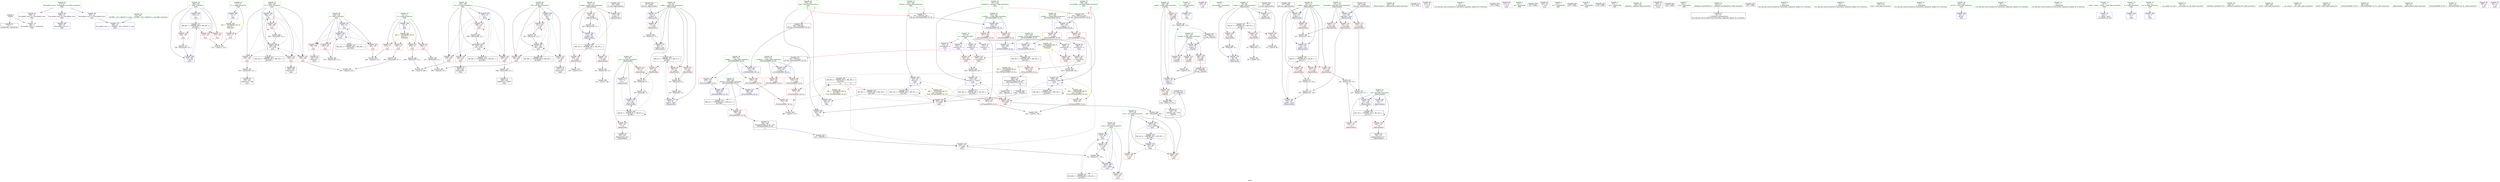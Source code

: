 digraph "SVFG" {
	label="SVFG";

	Node0x55b29bfc8890 [shape=record,color=grey,label="{NodeID: 0\nNullPtr}"];
	Node0x55b29bfc8890 -> Node0x55b29bfefaa0[style=solid];
	Node0x55b29bfc8890 -> Node0x55b29bff6660[style=solid];
	Node0x55b29c018b50 [shape=record,color=yellow,style=double,label="{NodeID: 360\n22V_1 = ENCHI(MR_22V_0)\npts\{18 \}\nFun[main]}"];
	Node0x55b29c018b50 -> Node0x55b29bff1730[style=dashed];
	Node0x55b29bff2b50 [shape=record,color=grey,label="{NodeID: 277\n330 = Binary(329, 211, )\n}"];
	Node0x55b29bff2b50 -> Node0x55b29bff2500[style=solid];
	Node0x55b29bff19a0 [shape=record,color=blue,label="{NodeID: 194\n189\<--211\ni7\<--\nmain\n}"];
	Node0x55b29bff19a0 -> Node0x55b29bff43c0[style=dashed];
	Node0x55b29bff19a0 -> Node0x55b29bff4490[style=dashed];
	Node0x55b29bff19a0 -> Node0x55b29bff4560[style=dashed];
	Node0x55b29bff19a0 -> Node0x55b29bff4630[style=dashed];
	Node0x55b29bff19a0 -> Node0x55b29bff1ce0[style=dashed];
	Node0x55b29bff19a0 -> Node0x55b29c00e990[style=dashed];
	Node0x55b29bfeeb30 [shape=record,color=red,label="{NodeID: 111\n148\<--112\n\<--b.addr\n_Z6powmodxxx\n}"];
	Node0x55b29bfeeb30 -> Node0x55b29bffd0c0[style=solid];
	Node0x55b29bfece30 [shape=record,color=green,label="{NodeID: 28\n67\<--68\nres\<--res_field_insensitive\n_Z6powmodxx\n}"];
	Node0x55b29bfece30 -> Node0x55b29bfee4b0[style=solid];
	Node0x55b29bfece30 -> Node0x55b29bfee580[style=solid];
	Node0x55b29bfece30 -> Node0x55b29bff6900[style=solid];
	Node0x55b29bfece30 -> Node0x55b29bff6aa0[style=solid];
	Node0x55b29c001250 [shape=record,color=grey,label="{NodeID: 305\n246 = cmp(243, 245, )\n}"];
	Node0x55b29bff4b10 [shape=record,color=red,label="{NodeID: 139\n325\<--201\n\<--res2\nmain\n}"];
	Node0x55b29bfef660 [shape=record,color=green,label="{NodeID: 56\n347\<--348\n__b.addr\<--__b.addr_field_insensitive\n_ZSt3maxIxERKT_S2_S2_\n}"];
	Node0x55b29bfef660 -> Node0x55b29bff5670[style=solid];
	Node0x55b29bfef660 -> Node0x55b29bff5740[style=solid];
	Node0x55b29bfef660 -> Node0x55b29bff26a0[style=solid];
	Node0x55b29c0309b0 [shape=record,color=black,label="{NodeID: 416\n172 = PHI(156, )\n}"];
	Node0x55b29c0309b0 -> Node0x55b29bca0e20[style=solid];
	Node0x55b29c014390 [shape=record,color=black,label="{NodeID: 333\nMR_10V_3 = PHI(MR_10V_4, MR_10V_2, )\npts\{113 \}\n}"];
	Node0x55b29c014390 -> Node0x55b29bfee990[style=dashed];
	Node0x55b29c014390 -> Node0x55b29bfeea60[style=dashed];
	Node0x55b29c014390 -> Node0x55b29bfeeb30[style=dashed];
	Node0x55b29c014390 -> Node0x55b29bff72c0[style=dashed];
	Node0x55b29bff6260 [shape=record,color=blue,label="{NodeID: 167\n15\<--9\nt\<--\nGlob }"];
	Node0x55b29bff0db0 [shape=record,color=purple,label="{NodeID: 84\n218\<--23\n\<--.str.1\nmain\n}"];
	Node0x55b29bfeb0f0 [shape=record,color=green,label="{NodeID: 1\n7\<--1\n__dso_handle\<--dummyObj\nGlob }"];
	Node0x55b29bff2cd0 [shape=record,color=grey,label="{NodeID: 278\n83 = Binary(82, 72, )\n}"];
	Node0x55b29bff2cd0 -> Node0x55b29c000ad0[style=solid];
	Node0x55b29bff1a70 [shape=record,color=blue,label="{NodeID: 195\n191\<--80\nref.tmp\<--\nmain\n|{|<s4>8}}"];
	Node0x55b29bff1a70 -> Node0x55b29bff4ff0[style=dashed];
	Node0x55b29bff1a70 -> Node0x55b29bff5260[style=dashed];
	Node0x55b29bff1a70 -> Node0x55b29bff1a70[style=dashed];
	Node0x55b29bff1a70 -> Node0x55b29c00ee90[style=dashed];
	Node0x55b29bff1a70:s4 -> Node0x55b29c017d70[style=dashed,color=red];
	Node0x55b29bfeec00 [shape=record,color=red,label="{NodeID: 112\n122\<--114\n\<--mod.addr\n_Z6powmodxxx\n}"];
	Node0x55b29bfeec00 -> Node0x55b29bfffed0[style=solid];
	Node0x55b29bfecf00 [shape=record,color=green,label="{NodeID: 29\n104\<--105\n_Z6powmodxxx\<--_Z6powmodxxx_field_insensitive\n}"];
	Node0x55b29c0013d0 [shape=record,color=grey,label="{NodeID: 306\n308 = cmp(305, 307, )\n}"];
	Node0x55b29bff4be0 [shape=record,color=red,label="{NodeID: 140\n305\<--203\n\<--i39\nmain\n}"];
	Node0x55b29bff4be0 -> Node0x55b29c0013d0[style=solid];
	Node0x55b29bfef730 [shape=record,color=green,label="{NodeID: 57\n368\<--369\nretval\<--retval_field_insensitive\n_ZSt3minIxERKT_S2_S2_\n}"];
	Node0x55b29bfef730 -> Node0x55b29bff59b0[style=solid];
	Node0x55b29bfef730 -> Node0x55b29bff9a60[style=solid];
	Node0x55b29bfef730 -> Node0x55b29bff9b30[style=solid];
	Node0x55b29c030a80 [shape=record,color=black,label="{NodeID: 417\n43 = PHI()\n}"];
	Node0x55b29c014890 [shape=record,color=black,label="{NodeID: 334\nMR_14V_3 = PHI(MR_14V_5, MR_14V_2, )\npts\{117 \}\n}"];
	Node0x55b29c014890 -> Node0x55b29bfeee70[style=dashed];
	Node0x55b29c014890 -> Node0x55b29bff3860[style=dashed];
	Node0x55b29c014890 -> Node0x55b29bff7120[style=dashed];
	Node0x55b29c014890 -> Node0x55b29c014890[style=dashed];
	Node0x55b29bff6360 [shape=record,color=blue,label="{NodeID: 168\n17\<--9\nC\<--\nGlob }"];
	Node0x55b29bff6360 -> Node0x55b29c018b50[style=dashed];
	Node0x55b29bff0e80 [shape=record,color=purple,label="{NodeID: 85\n233\<--25\n\<--.str.2\nmain\n}"];
	Node0x55b29bfeb180 [shape=record,color=green,label="{NodeID: 2\n9\<--1\n\<--dummyObj\nCan only get source location for instruction, argument, global var or function.}"];
	Node0x55b29bff2e50 [shape=record,color=grey,label="{NodeID: 279\n138 = Binary(136, 137, )\n}"];
	Node0x55b29bff2e50 -> Node0x55b29bff7120[style=solid];
	Node0x55b29bff1b40 [shape=record,color=blue,label="{NodeID: 196\n193\<--258\nref.tmp11\<--sub16\nmain\n|{|<s4>8}}"];
	Node0x55b29bff1b40 -> Node0x55b29bff4ff0[style=dashed];
	Node0x55b29bff1b40 -> Node0x55b29bff5260[style=dashed];
	Node0x55b29bff1b40 -> Node0x55b29bff1b40[style=dashed];
	Node0x55b29bff1b40 -> Node0x55b29c00f390[style=dashed];
	Node0x55b29bff1b40:s4 -> Node0x55b29c017e50[style=dashed,color=red];
	Node0x55b29bfeecd0 [shape=record,color=red,label="{NodeID: 113\n137\<--114\n\<--mod.addr\n_Z6powmodxxx\n}"];
	Node0x55b29bfeecd0 -> Node0x55b29bff2e50[style=solid];
	Node0x55b29bfed000 [shape=record,color=green,label="{NodeID: 30\n110\<--111\na.addr\<--a.addr_field_insensitive\n_Z6powmodxxx\n}"];
	Node0x55b29bfed000 -> Node0x55b29bfee650[style=solid];
	Node0x55b29bfed000 -> Node0x55b29bfee720[style=solid];
	Node0x55b29bfed000 -> Node0x55b29bfee7f0[style=solid];
	Node0x55b29bfed000 -> Node0x55b29bfee8c0[style=solid];
	Node0x55b29bfed000 -> Node0x55b29bff6d10[style=solid];
	Node0x55b29bfed000 -> Node0x55b29bff7050[style=solid];
	Node0x55b29bfed000 -> Node0x55b29bff71f0[style=solid];
	Node0x55b29c001550 [shape=record,color=grey,label="{NodeID: 307\n281 = cmp(278, 280, )\n}"];
	Node0x55b29bff4cb0 [shape=record,color=red,label="{NodeID: 141\n310\<--203\n\<--i39\nmain\n}"];
	Node0x55b29bff4cb0 -> Node0x55b29bff03f0[style=solid];
	Node0x55b29bfef800 [shape=record,color=green,label="{NodeID: 58\n370\<--371\n__a.addr\<--__a.addr_field_insensitive\n_ZSt3minIxERKT_S2_S2_\n}"];
	Node0x55b29bfef800 -> Node0x55b29bff5a80[style=solid];
	Node0x55b29bfef800 -> Node0x55b29bff5b50[style=solid];
	Node0x55b29bfef800 -> Node0x55b29bff98c0[style=solid];
	Node0x55b29c030b50 [shape=record,color=black,label="{NodeID: 418\n274 = PHI()\n}"];
	Node0x55b29c014d90 [shape=record,color=black,label="{NodeID: 335\nMR_8V_4 = PHI(MR_8V_5, MR_8V_3, )\npts\{111 \}\n}"];
	Node0x55b29c014d90 -> Node0x55b29bfee720[style=dashed];
	Node0x55b29c014d90 -> Node0x55b29bfee7f0[style=dashed];
	Node0x55b29c014d90 -> Node0x55b29bfee8c0[style=dashed];
	Node0x55b29c014d90 -> Node0x55b29bff71f0[style=dashed];
	Node0x55b29bff6460 [shape=record,color=blue,label="{NodeID: 169\n394\<--32\nllvm.global_ctors_0\<--\nGlob }"];
	Node0x55b29bff0f50 [shape=record,color=purple,label="{NodeID: 86\n273\<--27\n\<--.str.3\nmain\n}"];
	Node0x55b29bfeb210 [shape=record,color=green,label="{NodeID: 3\n21\<--1\n.str\<--dummyObj\nGlob }"];
	Node0x55b29bff2fd0 [shape=record,color=grey,label="{NodeID: 280\n74 = Binary(73, 75, )\n}"];
	Node0x55b29bff2fd0 -> Node0x55b29bff69d0[style=solid];
	Node0x55b29bff1c10 [shape=record,color=blue,label="{NodeID: 197\n187\<--265\nres1\<--add18\nmain\n}"];
	Node0x55b29bff1c10 -> Node0x55b29bff4220[style=dashed];
	Node0x55b29bff1c10 -> Node0x55b29bff42f0[style=dashed];
	Node0x55b29bff1c10 -> Node0x55b29bff1c10[style=dashed];
	Node0x55b29bff1c10 -> Node0x55b29c00e8a0[style=dashed];
	Node0x55b29bfeeda0 [shape=record,color=red,label="{NodeID: 114\n144\<--114\n\<--mod.addr\n_Z6powmodxxx\n}"];
	Node0x55b29bfeeda0 -> Node0x55b29bffcdc0[style=solid];
	Node0x55b29bfed0d0 [shape=record,color=green,label="{NodeID: 31\n112\<--113\nb.addr\<--b.addr_field_insensitive\n_Z6powmodxxx\n}"];
	Node0x55b29bfed0d0 -> Node0x55b29bfee990[style=solid];
	Node0x55b29bfed0d0 -> Node0x55b29bfeea60[style=solid];
	Node0x55b29bfed0d0 -> Node0x55b29bfeeb30[style=solid];
	Node0x55b29bfed0d0 -> Node0x55b29bff6de0[style=solid];
	Node0x55b29bfed0d0 -> Node0x55b29bff72c0[style=solid];
	Node0x55b29c0016d0 [shape=record,color=grey,label="{NodeID: 308\n380 = cmp(377, 379, )\n}"];
	Node0x55b29bff4d80 [shape=record,color=red,label="{NodeID: 142\n321\<--203\n\<--i39\nmain\n}"];
	Node0x55b29bff4d80 -> Node0x55b29bfffd50[style=solid];
	Node0x55b29bfef8d0 [shape=record,color=green,label="{NodeID: 59\n372\<--373\n__b.addr\<--__b.addr_field_insensitive\n_ZSt3minIxERKT_S2_S2_\n}"];
	Node0x55b29bfef8d0 -> Node0x55b29bff5c20[style=solid];
	Node0x55b29bfef8d0 -> Node0x55b29bff5cf0[style=solid];
	Node0x55b29bfef8d0 -> Node0x55b29bff9990[style=solid];
	Node0x55b29c030c20 [shape=record,color=black,label="{NodeID: 419\n327 = PHI()\n}"];
	Node0x55b29c015290 [shape=record,color=black,label="{NodeID: 336\nMR_2V_4 = PHI(MR_2V_5, MR_2V_3, )\npts\{64 \}\n}"];
	Node0x55b29c015290 -> Node0x55b29bfedfd0[style=dashed];
	Node0x55b29c015290 -> Node0x55b29bfee0a0[style=dashed];
	Node0x55b29c015290 -> Node0x55b29bfee170[style=dashed];
	Node0x55b29c015290 -> Node0x55b29bff6b70[style=dashed];
	Node0x55b29bff6560 [shape=record,color=blue,label="{NodeID: 170\n395\<--33\nllvm.global_ctors_1\<--_GLOBAL__sub_I_xllend3_0_1.cpp\nGlob }"];
	Node0x55b29bff1020 [shape=record,color=purple,label="{NodeID: 87\n326\<--29\n\<--.str.4\nmain\n}"];
	Node0x55b29bfeb2a0 [shape=record,color=green,label="{NodeID: 4\n23\<--1\n.str.1\<--dummyObj\nGlob }"];
	Node0x55b29bff3150 [shape=record,color=grey,label="{NodeID: 281\n136 = Binary(134, 135, )\n}"];
	Node0x55b29bff3150 -> Node0x55b29bff2e50[style=solid];
	Node0x55b29bff1ce0 [shape=record,color=blue,label="{NodeID: 198\n189\<--269\ni7\<--inc20\nmain\n}"];
	Node0x55b29bff1ce0 -> Node0x55b29bff43c0[style=dashed];
	Node0x55b29bff1ce0 -> Node0x55b29bff4490[style=dashed];
	Node0x55b29bff1ce0 -> Node0x55b29bff4560[style=dashed];
	Node0x55b29bff1ce0 -> Node0x55b29bff4630[style=dashed];
	Node0x55b29bff1ce0 -> Node0x55b29bff1ce0[style=dashed];
	Node0x55b29bff1ce0 -> Node0x55b29c00e990[style=dashed];
	Node0x55b29bfeee70 [shape=record,color=red,label="{NodeID: 115\n134\<--116\n\<--res\n_Z6powmodxxx\n}"];
	Node0x55b29bfeee70 -> Node0x55b29bff3150[style=solid];
	Node0x55b29bfed1a0 [shape=record,color=green,label="{NodeID: 32\n114\<--115\nmod.addr\<--mod.addr_field_insensitive\n_Z6powmodxxx\n}"];
	Node0x55b29bfed1a0 -> Node0x55b29bfeec00[style=solid];
	Node0x55b29bfed1a0 -> Node0x55b29bfeecd0[style=solid];
	Node0x55b29bfed1a0 -> Node0x55b29bfeeda0[style=solid];
	Node0x55b29bfed1a0 -> Node0x55b29bff6eb0[style=solid];
	Node0x55b29c001850 [shape=record,color=grey,label="{NodeID: 309\n355 = cmp(352, 354, )\n}"];
	Node0x55b29bff4e50 [shape=record,color=red,label="{NodeID: 143\n252\<--251\n\<--arrayidx13\nmain\n}"];
	Node0x55b29bff4e50 -> Node0x55b29c0004d0[style=solid];
	Node0x55b29bfef9a0 [shape=record,color=green,label="{NodeID: 60\n33\<--390\n_GLOBAL__sub_I_xllend3_0_1.cpp\<--_GLOBAL__sub_I_xllend3_0_1.cpp_field_insensitive\n}"];
	Node0x55b29bfef9a0 -> Node0x55b29bff6560[style=solid];
	Node0x55b29c030cf0 [shape=record,color=black,label="{NodeID: 420\n207 = PHI()\n}"];
	Node0x55b29c015790 [shape=record,color=black,label="{NodeID: 337\nMR_4V_3 = PHI(MR_4V_4, MR_4V_2, )\npts\{66 \}\n}"];
	Node0x55b29c015790 -> Node0x55b29bfee240[style=dashed];
	Node0x55b29c015790 -> Node0x55b29bfee310[style=dashed];
	Node0x55b29c015790 -> Node0x55b29bfee3e0[style=dashed];
	Node0x55b29c015790 -> Node0x55b29bff6c40[style=dashed];
	Node0x55b29bff6660 [shape=record,color=blue, style = dotted,label="{NodeID: 171\n396\<--3\nllvm.global_ctors_2\<--dummyVal\nGlob }"];
	Node0x55b29bff10f0 [shape=record,color=purple,label="{NodeID: 88\n394\<--31\nllvm.global_ctors_0\<--llvm.global_ctors\nGlob }"];
	Node0x55b29bff10f0 -> Node0x55b29bff6460[style=solid];
	Node0x55b29bfebae0 [shape=record,color=green,label="{NodeID: 5\n25\<--1\n.str.2\<--dummyObj\nGlob }"];
	Node0x55b29bff32d0 [shape=record,color=grey,label="{NodeID: 282\n269 = Binary(268, 211, )\n}"];
	Node0x55b29bff32d0 -> Node0x55b29bff1ce0[style=solid];
	Node0x55b29bff1db0 [shape=record,color=blue,label="{NodeID: 199\n195\<--80\ntmp\<--\nmain\n}"];
	Node0x55b29bff1db0 -> Node0x55b29c016190[style=dashed];
	Node0x55b29bff3860 [shape=record,color=red,label="{NodeID: 116\n152\<--116\n\<--res\n_Z6powmodxxx\n}"];
	Node0x55b29bff3860 -> Node0x55b29bfefe40[style=solid];
	Node0x55b29bfed270 [shape=record,color=green,label="{NodeID: 33\n116\<--117\nres\<--res_field_insensitive\n_Z6powmodxxx\n}"];
	Node0x55b29bfed270 -> Node0x55b29bfeee70[style=solid];
	Node0x55b29bfed270 -> Node0x55b29bff3860[style=solid];
	Node0x55b29bfed270 -> Node0x55b29bff6f80[style=solid];
	Node0x55b29bfed270 -> Node0x55b29bff7120[style=solid];
	Node0x55b29c0019d0 [shape=record,color=grey,label="{NodeID: 310\n128 = cmp(127, 80, )\n}"];
	Node0x55b29bff4f20 [shape=record,color=red,label="{NodeID: 144\n257\<--256\n\<--arrayidx15\nmain\n}"];
	Node0x55b29bff4f20 -> Node0x55b29c0004d0[style=solid];
	Node0x55b29bfefaa0 [shape=record,color=black,label="{NodeID: 61\n2\<--3\ndummyVal\<--dummyVal\n}"];
	Node0x55b29c030dc0 [shape=record,color=black,label="{NodeID: 421\n219 = PHI()\n}"];
	Node0x55b29c015c90 [shape=record,color=black,label="{NodeID: 338\nMR_6V_3 = PHI(MR_6V_5, MR_6V_2, )\npts\{68 \}\n}"];
	Node0x55b29c015c90 -> Node0x55b29bfee4b0[style=dashed];
	Node0x55b29c015c90 -> Node0x55b29bfee580[style=dashed];
	Node0x55b29c015c90 -> Node0x55b29bff6aa0[style=dashed];
	Node0x55b29c015c90 -> Node0x55b29c015c90[style=dashed];
	Node0x55b29bff6760 [shape=record,color=blue,label="{NodeID: 172\n63\<--61\na.addr\<--a\n_Z6powmodxx\n}"];
	Node0x55b29bff6760 -> Node0x55b29bfedf00[style=dashed];
	Node0x55b29bff6760 -> Node0x55b29bff69d0[style=dashed];
	Node0x55b29bff11f0 [shape=record,color=purple,label="{NodeID: 89\n395\<--31\nllvm.global_ctors_1\<--llvm.global_ctors\nGlob }"];
	Node0x55b29bff11f0 -> Node0x55b29bff6560[style=solid];
	Node0x55b29bfebb70 [shape=record,color=green,label="{NodeID: 6\n27\<--1\n.str.3\<--dummyObj\nGlob }"];
	Node0x55b29bff3450 [shape=record,color=grey,label="{NodeID: 283\n99 = Binary(98, 72, )\n}"];
	Node0x55b29bff3450 -> Node0x55b29bff6c40[style=solid];
	Node0x55b29bff1e80 [shape=record,color=blue,label="{NodeID: 200\n197\<--211\ni23\<--\nmain\n}"];
	Node0x55b29bff1e80 -> Node0x55b29bff4700[style=dashed];
	Node0x55b29bff1e80 -> Node0x55b29bff47d0[style=dashed];
	Node0x55b29bff1e80 -> Node0x55b29bff48a0[style=dashed];
	Node0x55b29bff1e80 -> Node0x55b29bff4970[style=dashed];
	Node0x55b29bff1e80 -> Node0x55b29bff20f0[style=dashed];
	Node0x55b29bff1e80 -> Node0x55b29c00fd90[style=dashed];
	Node0x55b29bff3930 [shape=record,color=red,label="{NodeID: 117\n169\<--159\n\<--a.addr\n_Z3gcdxx\n}"];
	Node0x55b29bff3930 -> Node0x55b29bfff750[style=solid];
	Node0x55b29bfed340 [shape=record,color=green,label="{NodeID: 34\n154\<--155\n_Z3gcdxx\<--_Z3gcdxx_field_insensitive\n}"];
	Node0x55b29bfd56f0 [shape=record,color=black,label="{NodeID: 311\nMR_61V_3 = PHI(MR_61V_4, MR_61V_2, )\npts\{369 \}\n}"];
	Node0x55b29bfd56f0 -> Node0x55b29bff59b0[style=dashed];
	Node0x55b29bff4ff0 [shape=record,color=red,label="{NodeID: 145\n263\<--260\n\<--call17\nmain\n}"];
	Node0x55b29bff4ff0 -> Node0x55b29bfff8d0[style=solid];
	Node0x55b29bfefba0 [shape=record,color=black,label="{NodeID: 62\n180\<--9\nmain_ret\<--\nmain\n}"];
	Node0x55b29c030e90 [shape=record,color=black,label="{NodeID: 422\n223 = PHI()\n}"];
	Node0x55b29c016190 [shape=record,color=black,label="{NodeID: 339\nMR_38V_4 = PHI(MR_38V_5, MR_38V_3, )\npts\{196 \}\n|{|<s4>10|<s5>11}}"];
	Node0x55b29c016190 -> Node0x55b29bff5260[style=dashed];
	Node0x55b29c016190 -> Node0x55b29bff5330[style=dashed];
	Node0x55b29c016190 -> Node0x55b29bff2020[style=dashed];
	Node0x55b29c016190 -> Node0x55b29c00f890[style=dashed];
	Node0x55b29c016190:s4 -> Node0x55b29c017d70[style=dashed,color=red];
	Node0x55b29c016190:s5 -> Node0x55b29c0182e0[style=dashed,color=red];
	Node0x55b29bff6830 [shape=record,color=blue,label="{NodeID: 173\n65\<--62\nb.addr\<--b\n_Z6powmodxx\n}"];
	Node0x55b29bff6830 -> Node0x55b29c015790[style=dashed];
	Node0x55b29bff12f0 [shape=record,color=purple,label="{NodeID: 90\n396\<--31\nllvm.global_ctors_2\<--llvm.global_ctors\nGlob }"];
	Node0x55b29bff12f0 -> Node0x55b29bff6660[style=solid];
	Node0x55b29bfebc00 [shape=record,color=green,label="{NodeID: 7\n29\<--1\n.str.4\<--dummyObj\nGlob }"];
	Node0x55b29bff35d0 [shape=record,color=grey,label="{NodeID: 284\n245 = Binary(244, 211, )\n}"];
	Node0x55b29bff35d0 -> Node0x55b29c001250[style=solid];
	Node0x55b29bff1f50 [shape=record,color=blue,label="{NodeID: 201\n199\<--292\nref.tmp28\<--sub34\nmain\n|{|<s3>10}}"];
	Node0x55b29bff1f50 -> Node0x55b29bff5260[style=dashed];
	Node0x55b29bff1f50 -> Node0x55b29bff1f50[style=dashed];
	Node0x55b29bff1f50 -> Node0x55b29c010290[style=dashed];
	Node0x55b29bff1f50:s3 -> Node0x55b29c017e50[style=dashed,color=red];
	Node0x55b29bff3a00 [shape=record,color=red,label="{NodeID: 118\n174\<--159\n\<--a.addr\n_Z3gcdxx\n}"];
	Node0x55b29bff3a00 -> Node0x55b29bca0e20[style=solid];
	Node0x55b29bfed440 [shape=record,color=green,label="{NodeID: 35\n159\<--160\na.addr\<--a.addr_field_insensitive\n_Z3gcdxx\n}"];
	Node0x55b29bfed440 -> Node0x55b29bff3930[style=solid];
	Node0x55b29bfed440 -> Node0x55b29bff3a00[style=solid];
	Node0x55b29bfed440 -> Node0x55b29bff7390[style=solid];
	Node0x55b29bfd5bf0 [shape=record,color=black,label="{NodeID: 312\nMR_26V_3 = PHI(MR_26V_4, MR_26V_2, )\npts\{184 \}\n}"];
	Node0x55b29bfd5bf0 -> Node0x55b29bff3d40[style=dashed];
	Node0x55b29bfd5bf0 -> Node0x55b29bff3e10[style=dashed];
	Node0x55b29bfd5bf0 -> Node0x55b29bff3ee0[style=dashed];
	Node0x55b29bfd5bf0 -> Node0x55b29bff2500[style=dashed];
	Node0x55b29bff50c0 [shape=record,color=red,label="{NodeID: 146\n286\<--285\n\<--arrayidx30\nmain\n}"];
	Node0x55b29bff50c0 -> Node0x55b29bffd3c0[style=solid];
	Node0x55b29bfefc70 [shape=record,color=black,label="{NodeID: 63\n44\<--45\n\<--_ZNSt8ios_base4InitD1Ev\nCan only get source location for instruction, argument, global var or function.}"];
	Node0x55b29c030f60 [shape=record,color=black,label="{NodeID: 423\n234 = PHI()\n}"];
	Node0x55b29bff6900 [shape=record,color=blue,label="{NodeID: 174\n67\<--72\nres\<--\n_Z6powmodxx\n}"];
	Node0x55b29bff6900 -> Node0x55b29c015c90[style=dashed];
	Node0x55b29bff13f0 [shape=record,color=red,label="{NodeID: 91\n227\<--13\n\<--n\nmain\n}"];
	Node0x55b29bff13f0 -> Node0x55b29c000dd0[style=solid];
	Node0x55b29bfebc90 [shape=record,color=green,label="{NodeID: 8\n32\<--1\n\<--dummyObj\nCan only get source location for instruction, argument, global var or function.}"];
	Node0x55b29bff3750 [shape=record,color=grey,label="{NodeID: 285\n307 = Binary(306, 211, )\n}"];
	Node0x55b29bff3750 -> Node0x55b29c0013d0[style=solid];
	Node0x55b29bff2020 [shape=record,color=blue,label="{NodeID: 202\n195\<--295\ntmp\<--\nmain\n}"];
	Node0x55b29bff2020 -> Node0x55b29c016190[style=dashed];
	Node0x55b29bff3ad0 [shape=record,color=red,label="{NodeID: 119\n165\<--161\n\<--b.addr\n_Z3gcdxx\n}"];
	Node0x55b29bff3ad0 -> Node0x55b29c000f50[style=solid];
	Node0x55b29bfed510 [shape=record,color=green,label="{NodeID: 36\n161\<--162\nb.addr\<--b.addr_field_insensitive\n_Z3gcdxx\n}"];
	Node0x55b29bfed510 -> Node0x55b29bff3ad0[style=solid];
	Node0x55b29bfed510 -> Node0x55b29bff3ba0[style=solid];
	Node0x55b29bfed510 -> Node0x55b29bff3c70[style=solid];
	Node0x55b29bfed510 -> Node0x55b29bff7460[style=solid];
	Node0x55b29c00db90 [shape=record,color=black,label="{NodeID: 313\nMR_28V_2 = PHI(MR_28V_4, MR_28V_1, )\npts\{186 \}\n}"];
	Node0x55b29c00db90 -> Node0x55b29bff76d0[style=dashed];
	Node0x55b29bff5190 [shape=record,color=red,label="{NodeID: 147\n291\<--290\n\<--arrayidx33\nmain\n}"];
	Node0x55b29bff5190 -> Node0x55b29bffd3c0[style=solid];
	Node0x55b29bfefd70 [shape=record,color=black,label="{NodeID: 64\n60\<--102\n_Z6powmodxx_ret\<--\n_Z6powmodxx\n}"];
	Node0x55b29c031030 [shape=record,color=black,label="{NodeID: 424\n260 = PHI(340, )\n}"];
	Node0x55b29c031030 -> Node0x55b29bff4ff0[style=solid];
	Node0x55b29bff69d0 [shape=record,color=blue,label="{NodeID: 175\n63\<--74\na.addr\<--rem\n_Z6powmodxx\n}"];
	Node0x55b29bff69d0 -> Node0x55b29c015290[style=dashed];
	Node0x55b29bff14c0 [shape=record,color=red,label="{NodeID: 92\n244\<--13\n\<--n\nmain\n}"];
	Node0x55b29bff14c0 -> Node0x55b29bff35d0[style=solid];
	Node0x55b29bfebd20 [shape=record,color=green,label="{NodeID: 9\n72\<--1\n\<--dummyObj\nCan only get source location for instruction, argument, global var or function.}"];
	Node0x55b29bfff5d0 [shape=record,color=grey,label="{NodeID: 286\n280 = Binary(279, 211, )\n}"];
	Node0x55b29bfff5d0 -> Node0x55b29c001550[style=solid];
	Node0x55b29bff20f0 [shape=record,color=blue,label="{NodeID: 203\n197\<--299\ni23\<--inc37\nmain\n}"];
	Node0x55b29bff20f0 -> Node0x55b29bff4700[style=dashed];
	Node0x55b29bff20f0 -> Node0x55b29bff47d0[style=dashed];
	Node0x55b29bff20f0 -> Node0x55b29bff48a0[style=dashed];
	Node0x55b29bff20f0 -> Node0x55b29bff4970[style=dashed];
	Node0x55b29bff20f0 -> Node0x55b29bff20f0[style=dashed];
	Node0x55b29bff20f0 -> Node0x55b29c00fd90[style=dashed];
	Node0x55b29bff3ba0 [shape=record,color=red,label="{NodeID: 120\n168\<--161\n\<--b.addr\n_Z3gcdxx\n|{<s0>3}}"];
	Node0x55b29bff3ba0:s0 -> Node0x55b29c031f70[style=solid,color=red];
	Node0x55b29bfed5e0 [shape=record,color=green,label="{NodeID: 37\n178\<--179\nmain\<--main_field_insensitive\n}"];
	Node0x55b29c00e8a0 [shape=record,color=black,label="{NodeID: 314\nMR_30V_2 = PHI(MR_30V_4, MR_30V_1, )\npts\{188 \}\n}"];
	Node0x55b29c00e8a0 -> Node0x55b29bff18d0[style=dashed];
	Node0x55b29bff5260 [shape=record,color=red,label="{NodeID: 148\n295\<--294\n\<--call35\nmain\n}"];
	Node0x55b29bff5260 -> Node0x55b29bff2020[style=solid];
	Node0x55b29bfefe40 [shape=record,color=black,label="{NodeID: 65\n106\<--152\n_Z6powmodxxx_ret\<--\n_Z6powmodxxx\n}"];
	Node0x55b29c0311f0 [shape=record,color=black,label="{NodeID: 425\n294 = PHI(340, )\n}"];
	Node0x55b29c0311f0 -> Node0x55b29bff5260[style=solid];
	Node0x55b29bff6aa0 [shape=record,color=blue,label="{NodeID: 176\n67\<--89\nres\<--rem2\n_Z6powmodxx\n}"];
	Node0x55b29bff6aa0 -> Node0x55b29c015c90[style=dashed];
	Node0x55b29bff1590 [shape=record,color=red,label="{NodeID: 93\n279\<--13\n\<--n\nmain\n}"];
	Node0x55b29bff1590 -> Node0x55b29bfff5d0[style=solid];
	Node0x55b29bfebdb0 [shape=record,color=green,label="{NodeID: 10\n75\<--1\n\<--dummyObj\nCan only get source location for instruction, argument, global var or function.}"];
	Node0x55b29bfff750 [shape=record,color=grey,label="{NodeID: 287\n171 = Binary(169, 170, )\n|{<s0>3}}"];
	Node0x55b29bfff750:s0 -> Node0x55b29c032110[style=solid,color=red];
	Node0x55b29bff21c0 [shape=record,color=blue,label="{NodeID: 204\n201\<--80\nres2\<--\nmain\n}"];
	Node0x55b29bff21c0 -> Node0x55b29bff4a40[style=dashed];
	Node0x55b29bff21c0 -> Node0x55b29bff4b10[style=dashed];
	Node0x55b29bff21c0 -> Node0x55b29bff2360[style=dashed];
	Node0x55b29bff21c0 -> Node0x55b29c010790[style=dashed];
	Node0x55b29bff3c70 [shape=record,color=red,label="{NodeID: 121\n170\<--161\n\<--b.addr\n_Z3gcdxx\n}"];
	Node0x55b29bff3c70 -> Node0x55b29bfff750[style=solid];
	Node0x55b29bfed6e0 [shape=record,color=green,label="{NodeID: 38\n181\<--182\nretval\<--retval_field_insensitive\nmain\n}"];
	Node0x55b29bfed6e0 -> Node0x55b29bff7530[style=solid];
	Node0x55b29c00e990 [shape=record,color=black,label="{NodeID: 315\nMR_32V_2 = PHI(MR_32V_4, MR_32V_1, )\npts\{190 \}\n}"];
	Node0x55b29c00e990 -> Node0x55b29bff19a0[style=dashed];
	Node0x55b29bff5330 [shape=record,color=red,label="{NodeID: 149\n316\<--313\n\<--call46\nmain\n}"];
	Node0x55b29bff5330 -> Node0x55b29bfffbd0[style=solid];
	Node0x55b29bfeff10 [shape=record,color=black,label="{NodeID: 66\n156\<--176\n_Z3gcdxx_ret\<--cond\n_Z3gcdxx\n|{<s0>3}}"];
	Node0x55b29bfeff10:s0 -> Node0x55b29c0309b0[style=solid,color=blue];
	Node0x55b29c031330 [shape=record,color=black,label="{NodeID: 426\n313 = PHI(365, )\n}"];
	Node0x55b29c031330 -> Node0x55b29bff5330[style=solid];
	Node0x55b29bff6b70 [shape=record,color=blue,label="{NodeID: 177\n63\<--95\na.addr\<--rem4\n_Z6powmodxx\n}"];
	Node0x55b29bff6b70 -> Node0x55b29c015290[style=dashed];
	Node0x55b29bff1660 [shape=record,color=red,label="{NodeID: 94\n306\<--13\n\<--n\nmain\n}"];
	Node0x55b29bff1660 -> Node0x55b29bff3750[style=solid];
	Node0x55b29bfebe40 [shape=record,color=green,label="{NodeID: 11\n80\<--1\n\<--dummyObj\nCan only get source location for instruction, argument, global var or function.}"];
	Node0x55b29bfff8d0 [shape=record,color=grey,label="{NodeID: 288\n265 = Binary(264, 263, )\n}"];
	Node0x55b29bfff8d0 -> Node0x55b29bff1c10[style=solid];
	Node0x55b29bff2290 [shape=record,color=blue,label="{NodeID: 205\n203\<--211\ni39\<--\nmain\n}"];
	Node0x55b29bff2290 -> Node0x55b29bff4be0[style=dashed];
	Node0x55b29bff2290 -> Node0x55b29bff4cb0[style=dashed];
	Node0x55b29bff2290 -> Node0x55b29bff4d80[style=dashed];
	Node0x55b29bff2290 -> Node0x55b29bff2430[style=dashed];
	Node0x55b29bff2290 -> Node0x55b29c010c90[style=dashed];
	Node0x55b29bff3d40 [shape=record,color=red,label="{NodeID: 122\n213\<--183\n\<--_\nmain\n}"];
	Node0x55b29bff3d40 -> Node0x55b29c0010d0[style=solid];
	Node0x55b29bfed7b0 [shape=record,color=green,label="{NodeID: 39\n183\<--184\n_\<--__field_insensitive\nmain\n}"];
	Node0x55b29bfed7b0 -> Node0x55b29bff3d40[style=solid];
	Node0x55b29bfed7b0 -> Node0x55b29bff3e10[style=solid];
	Node0x55b29bfed7b0 -> Node0x55b29bff3ee0[style=solid];
	Node0x55b29bfed7b0 -> Node0x55b29bff7600[style=solid];
	Node0x55b29bfed7b0 -> Node0x55b29bff2500[style=solid];
	Node0x55b29c00ee90 [shape=record,color=black,label="{NodeID: 316\nMR_34V_2 = PHI(MR_34V_3, MR_34V_1, )\npts\{192 \}\n}"];
	Node0x55b29c00ee90 -> Node0x55b29bff5260[style=dashed];
	Node0x55b29c00ee90 -> Node0x55b29bff1a70[style=dashed];
	Node0x55b29c00ee90 -> Node0x55b29c00ee90[style=dashed];
	Node0x55b29bff5400 [shape=record,color=red,label="{NodeID: 150\n363\<--343\n\<--retval\n_ZSt3maxIxERKT_S2_S2_\n}"];
	Node0x55b29bff5400 -> Node0x55b29bff04c0[style=solid];
	Node0x55b29bfeffe0 [shape=record,color=black,label="{NodeID: 67\n231\<--230\nidxprom\<--\nmain\n}"];
	Node0x55b29c031470 [shape=record,color=black,label="{NodeID: 427\n341 = PHI(191, 195, )\n0th arg _ZSt3maxIxERKT_S2_S2_ }"];
	Node0x55b29c031470 -> Node0x55b29bff25d0[style=solid];
	Node0x55b29bff6c40 [shape=record,color=blue,label="{NodeID: 178\n65\<--99\nb.addr\<--shr\n_Z6powmodxx\n}"];
	Node0x55b29bff6c40 -> Node0x55b29c015790[style=dashed];
	Node0x55b29bff1730 [shape=record,color=red,label="{NodeID: 95\n214\<--17\n\<--C\nmain\n}"];
	Node0x55b29bff1730 -> Node0x55b29c0010d0[style=solid];
	Node0x55b29bfebed0 [shape=record,color=green,label="{NodeID: 12\n211\<--1\n\<--dummyObj\nCan only get source location for instruction, argument, global var or function.}"];
	Node0x55b29bfffa50 [shape=record,color=grey,label="{NodeID: 289\n237 = Binary(236, 211, )\n}"];
	Node0x55b29bfffa50 -> Node0x55b29bff1800[style=solid];
	Node0x55b29bff2360 [shape=record,color=blue,label="{NodeID: 206\n201\<--318\nres2\<--add47\nmain\n}"];
	Node0x55b29bff2360 -> Node0x55b29bff4a40[style=dashed];
	Node0x55b29bff2360 -> Node0x55b29bff4b10[style=dashed];
	Node0x55b29bff2360 -> Node0x55b29bff2360[style=dashed];
	Node0x55b29bff2360 -> Node0x55b29c010790[style=dashed];
	Node0x55b29bff3e10 [shape=record,color=red,label="{NodeID: 123\n217\<--183\n\<--_\nmain\n}"];
	Node0x55b29bfed880 [shape=record,color=green,label="{NodeID: 40\n185\<--186\ni\<--i_field_insensitive\nmain\n}"];
	Node0x55b29bfed880 -> Node0x55b29bff3fb0[style=solid];
	Node0x55b29bfed880 -> Node0x55b29bff4080[style=solid];
	Node0x55b29bfed880 -> Node0x55b29bff4150[style=solid];
	Node0x55b29bfed880 -> Node0x55b29bff76d0[style=solid];
	Node0x55b29bfed880 -> Node0x55b29bff1800[style=solid];
	Node0x55b29c00f390 [shape=record,color=black,label="{NodeID: 317\nMR_36V_2 = PHI(MR_36V_3, MR_36V_1, )\npts\{194 \}\n}"];
	Node0x55b29c00f390 -> Node0x55b29bff5260[style=dashed];
	Node0x55b29c00f390 -> Node0x55b29bff1b40[style=dashed];
	Node0x55b29c00f390 -> Node0x55b29c00f390[style=dashed];
	Node0x55b29bff54d0 [shape=record,color=red,label="{NodeID: 151\n351\<--345\n\<--__a.addr\n_ZSt3maxIxERKT_S2_S2_\n}"];
	Node0x55b29bff54d0 -> Node0x55b29bff5810[style=solid];
	Node0x55b29bff00b0 [shape=record,color=black,label="{NodeID: 68\n250\<--249\nidxprom12\<--\nmain\n}"];
	Node0x55b29c031680 [shape=record,color=black,label="{NodeID: 428\n342 = PHI(193, 199, )\n1st arg _ZSt3maxIxERKT_S2_S2_ }"];
	Node0x55b29c031680 -> Node0x55b29bff26a0[style=solid];
	Node0x55b29c017d70 [shape=record,color=yellow,style=double,label="{NodeID: 345\n56V_1 = ENCHI(MR_56V_0)\npts\{192 196 \}\nFun[_ZSt3maxIxERKT_S2_S2_]}"];
	Node0x55b29c017d70 -> Node0x55b29bff5810[style=dashed];
	Node0x55b29bff6d10 [shape=record,color=blue,label="{NodeID: 179\n110\<--107\na.addr\<--a\n_Z6powmodxxx\n}"];
	Node0x55b29bff6d10 -> Node0x55b29bfee650[style=dashed];
	Node0x55b29bff6d10 -> Node0x55b29bff7050[style=dashed];
	Node0x55b29bfedf00 [shape=record,color=red,label="{NodeID: 96\n73\<--63\n\<--a.addr\n_Z6powmodxx\n}"];
	Node0x55b29bfedf00 -> Node0x55b29bff2fd0[style=solid];
	Node0x55b29bfebf90 [shape=record,color=green,label="{NodeID: 13\n4\<--6\n_ZStL8__ioinit\<--_ZStL8__ioinit_field_insensitive\nGlob }"];
	Node0x55b29bfebf90 -> Node0x55b29bff0660[style=solid];
	Node0x55b29c019eb0 [shape=record,color=yellow,style=double,label="{NodeID: 373\n48V_1 = ENCHI(MR_48V_0)\npts\{200000 \}\nFun[main]|{|<s5>11}}"];
	Node0x55b29c019eb0 -> Node0x55b29bff4e50[style=dashed];
	Node0x55b29c019eb0 -> Node0x55b29bff4f20[style=dashed];
	Node0x55b29c019eb0 -> Node0x55b29bff50c0[style=dashed];
	Node0x55b29c019eb0 -> Node0x55b29bff5190[style=dashed];
	Node0x55b29c019eb0 -> Node0x55b29bff5330[style=dashed];
	Node0x55b29c019eb0:s5 -> Node0x55b29c018690[style=dashed,color=red];
	Node0x55b29bfffbd0 [shape=record,color=grey,label="{NodeID: 290\n318 = Binary(317, 316, )\n}"];
	Node0x55b29bfffbd0 -> Node0x55b29bff2360[style=solid];
	Node0x55b29bff2430 [shape=record,color=blue,label="{NodeID: 207\n203\<--322\ni39\<--inc49\nmain\n}"];
	Node0x55b29bff2430 -> Node0x55b29bff4be0[style=dashed];
	Node0x55b29bff2430 -> Node0x55b29bff4cb0[style=dashed];
	Node0x55b29bff2430 -> Node0x55b29bff4d80[style=dashed];
	Node0x55b29bff2430 -> Node0x55b29bff2430[style=dashed];
	Node0x55b29bff2430 -> Node0x55b29c010c90[style=dashed];
	Node0x55b29bff3ee0 [shape=record,color=red,label="{NodeID: 124\n329\<--183\n\<--_\nmain\n}"];
	Node0x55b29bff3ee0 -> Node0x55b29bff2b50[style=solid];
	Node0x55b29bfed950 [shape=record,color=green,label="{NodeID: 41\n187\<--188\nres1\<--res1_field_insensitive\nmain\n}"];
	Node0x55b29bfed950 -> Node0x55b29bff4220[style=solid];
	Node0x55b29bfed950 -> Node0x55b29bff42f0[style=solid];
	Node0x55b29bfed950 -> Node0x55b29bff18d0[style=solid];
	Node0x55b29bfed950 -> Node0x55b29bff1c10[style=solid];
	Node0x55b29c00f890 [shape=record,color=black,label="{NodeID: 318\nMR_38V_2 = PHI(MR_38V_4, MR_38V_1, )\npts\{196 \}\n}"];
	Node0x55b29c00f890 -> Node0x55b29bff4ff0[style=dashed];
	Node0x55b29c00f890 -> Node0x55b29bff1db0[style=dashed];
	Node0x55b29bff55a0 [shape=record,color=red,label="{NodeID: 152\n360\<--345\n\<--__a.addr\n_ZSt3maxIxERKT_S2_S2_\n}"];
	Node0x55b29bff55a0 -> Node0x55b29bff97f0[style=solid];
	Node0x55b29bff0180 [shape=record,color=black,label="{NodeID: 69\n255\<--254\nidxprom14\<--add\nmain\n}"];
	Node0x55b29c031800 [shape=record,color=black,label="{NodeID: 429\n107 = PHI()\n0th arg _Z6powmodxxx }"];
	Node0x55b29c031800 -> Node0x55b29bff6d10[style=solid];
	Node0x55b29c017e50 [shape=record,color=yellow,style=double,label="{NodeID: 346\n58V_1 = ENCHI(MR_58V_0)\npts\{194 200 \}\nFun[_ZSt3maxIxERKT_S2_S2_]}"];
	Node0x55b29c017e50 -> Node0x55b29bff58e0[style=dashed];
	Node0x55b29bff6de0 [shape=record,color=blue,label="{NodeID: 180\n112\<--108\nb.addr\<--b\n_Z6powmodxxx\n}"];
	Node0x55b29bff6de0 -> Node0x55b29c014390[style=dashed];
	Node0x55b29bfedfd0 [shape=record,color=red,label="{NodeID: 97\n87\<--63\n\<--a.addr\n_Z6powmodxx\n}"];
	Node0x55b29bfedfd0 -> Node0x55b29bff2850[style=solid];
	Node0x55b29bfec090 [shape=record,color=green,label="{NodeID: 14\n8\<--10\nl\<--l_field_insensitive\nGlob }"];
	Node0x55b29bfec090 -> Node0x55b29bff5f60[style=solid];
	Node0x55b29bfffd50 [shape=record,color=grey,label="{NodeID: 291\n322 = Binary(321, 211, )\n}"];
	Node0x55b29bfffd50 -> Node0x55b29bff2430[style=solid];
	Node0x55b29bff2500 [shape=record,color=blue,label="{NodeID: 208\n183\<--330\n_\<--inc53\nmain\n}"];
	Node0x55b29bff2500 -> Node0x55b29bfd5bf0[style=dashed];
	Node0x55b29bff3fb0 [shape=record,color=red,label="{NodeID: 125\n226\<--185\n\<--i\nmain\n}"];
	Node0x55b29bff3fb0 -> Node0x55b29c000dd0[style=solid];
	Node0x55b29bfeda20 [shape=record,color=green,label="{NodeID: 42\n189\<--190\ni7\<--i7_field_insensitive\nmain\n}"];
	Node0x55b29bfeda20 -> Node0x55b29bff43c0[style=solid];
	Node0x55b29bfeda20 -> Node0x55b29bff4490[style=solid];
	Node0x55b29bfeda20 -> Node0x55b29bff4560[style=solid];
	Node0x55b29bfeda20 -> Node0x55b29bff4630[style=solid];
	Node0x55b29bfeda20 -> Node0x55b29bff19a0[style=solid];
	Node0x55b29bfeda20 -> Node0x55b29bff1ce0[style=solid];
	Node0x55b29c00fd90 [shape=record,color=black,label="{NodeID: 319\nMR_40V_2 = PHI(MR_40V_4, MR_40V_1, )\npts\{198 \}\n}"];
	Node0x55b29c00fd90 -> Node0x55b29bff1e80[style=dashed];
	Node0x55b29bff5670 [shape=record,color=red,label="{NodeID: 153\n353\<--347\n\<--__b.addr\n_ZSt3maxIxERKT_S2_S2_\n}"];
	Node0x55b29bff5670 -> Node0x55b29bff58e0[style=solid];
	Node0x55b29bff0250 [shape=record,color=black,label="{NodeID: 70\n284\<--283\nidxprom29\<--\nmain\n}"];
	Node0x55b29c0318d0 [shape=record,color=black,label="{NodeID: 430\n108 = PHI()\n1st arg _Z6powmodxxx }"];
	Node0x55b29c0318d0 -> Node0x55b29bff6de0[style=solid];
	Node0x55b29bff6eb0 [shape=record,color=blue,label="{NodeID: 181\n114\<--109\nmod.addr\<--mod\n_Z6powmodxxx\n}"];
	Node0x55b29bff6eb0 -> Node0x55b29bfeec00[style=dashed];
	Node0x55b29bff6eb0 -> Node0x55b29bfeecd0[style=dashed];
	Node0x55b29bff6eb0 -> Node0x55b29bfeeda0[style=dashed];
	Node0x55b29bfee0a0 [shape=record,color=red,label="{NodeID: 98\n92\<--63\n\<--a.addr\n_Z6powmodxx\n}"];
	Node0x55b29bfee0a0 -> Node0x55b29c000050[style=solid];
	Node0x55b29bfec190 [shape=record,color=green,label="{NodeID: 15\n11\<--12\nm\<--m_field_insensitive\nGlob }"];
	Node0x55b29bfec190 -> Node0x55b29bff6060[style=solid];
	Node0x55b29bfffed0 [shape=record,color=grey,label="{NodeID: 292\n124 = Binary(123, 122, )\n}"];
	Node0x55b29bfffed0 -> Node0x55b29bff7050[style=solid];
	Node0x55b29bff25d0 [shape=record,color=blue,label="{NodeID: 209\n345\<--341\n__a.addr\<--__a\n_ZSt3maxIxERKT_S2_S2_\n}"];
	Node0x55b29bff25d0 -> Node0x55b29bff54d0[style=dashed];
	Node0x55b29bff25d0 -> Node0x55b29bff55a0[style=dashed];
	Node0x55b29bff4080 [shape=record,color=red,label="{NodeID: 126\n230\<--185\n\<--i\nmain\n}"];
	Node0x55b29bff4080 -> Node0x55b29bfeffe0[style=solid];
	Node0x55b29bfedaf0 [shape=record,color=green,label="{NodeID: 43\n191\<--192\nref.tmp\<--ref.tmp_field_insensitive\nmain\n|{|<s1>8}}"];
	Node0x55b29bfedaf0 -> Node0x55b29bff1a70[style=solid];
	Node0x55b29bfedaf0:s1 -> Node0x55b29c031470[style=solid,color=red];
	Node0x55b29c010290 [shape=record,color=black,label="{NodeID: 320\nMR_42V_2 = PHI(MR_42V_3, MR_42V_1, )\npts\{200 \}\n}"];
	Node0x55b29c010290 -> Node0x55b29bff4ff0[style=dashed];
	Node0x55b29c010290 -> Node0x55b29bff1f50[style=dashed];
	Node0x55b29c010290 -> Node0x55b29c010290[style=dashed];
	Node0x55b29bff5740 [shape=record,color=red,label="{NodeID: 154\n357\<--347\n\<--__b.addr\n_ZSt3maxIxERKT_S2_S2_\n}"];
	Node0x55b29bff5740 -> Node0x55b29bff2770[style=solid];
	Node0x55b29bff0320 [shape=record,color=black,label="{NodeID: 71\n289\<--288\nidxprom32\<--add31\nmain\n}"];
	Node0x55b29c0319a0 [shape=record,color=black,label="{NodeID: 431\n109 = PHI()\n2nd arg _Z6powmodxxx }"];
	Node0x55b29c0319a0 -> Node0x55b29bff6eb0[style=solid];
	Node0x55b29bff6f80 [shape=record,color=blue,label="{NodeID: 182\n116\<--72\nres\<--\n_Z6powmodxxx\n}"];
	Node0x55b29bff6f80 -> Node0x55b29c014890[style=dashed];
	Node0x55b29bfee170 [shape=record,color=red,label="{NodeID: 99\n93\<--63\n\<--a.addr\n_Z6powmodxx\n}"];
	Node0x55b29bfee170 -> Node0x55b29c000050[style=solid];
	Node0x55b29bfec290 [shape=record,color=green,label="{NodeID: 16\n13\<--14\nn\<--n_field_insensitive\nGlob }"];
	Node0x55b29bfec290 -> Node0x55b29bff13f0[style=solid];
	Node0x55b29bfec290 -> Node0x55b29bff14c0[style=solid];
	Node0x55b29bfec290 -> Node0x55b29bff1590[style=solid];
	Node0x55b29bfec290 -> Node0x55b29bff1660[style=solid];
	Node0x55b29bfec290 -> Node0x55b29bff6160[style=solid];
	Node0x55b29c000050 [shape=record,color=grey,label="{NodeID: 293\n94 = Binary(92, 93, )\n}"];
	Node0x55b29c000050 -> Node0x55b29c000350[style=solid];
	Node0x55b29bff26a0 [shape=record,color=blue,label="{NodeID: 210\n347\<--342\n__b.addr\<--__b\n_ZSt3maxIxERKT_S2_S2_\n}"];
	Node0x55b29bff26a0 -> Node0x55b29bff5670[style=dashed];
	Node0x55b29bff26a0 -> Node0x55b29bff5740[style=dashed];
	Node0x55b29bff4150 [shape=record,color=red,label="{NodeID: 127\n236\<--185\n\<--i\nmain\n}"];
	Node0x55b29bff4150 -> Node0x55b29bfffa50[style=solid];
	Node0x55b29bfedbc0 [shape=record,color=green,label="{NodeID: 44\n193\<--194\nref.tmp11\<--ref.tmp11_field_insensitive\nmain\n|{|<s1>8}}"];
	Node0x55b29bfedbc0 -> Node0x55b29bff1b40[style=solid];
	Node0x55b29bfedbc0:s1 -> Node0x55b29c031680[style=solid,color=red];
	Node0x55b29c010790 [shape=record,color=black,label="{NodeID: 321\nMR_44V_2 = PHI(MR_44V_4, MR_44V_1, )\npts\{202 \}\n}"];
	Node0x55b29c010790 -> Node0x55b29bff21c0[style=dashed];
	Node0x55b29bff5810 [shape=record,color=red,label="{NodeID: 155\n352\<--351\n\<--\n_ZSt3maxIxERKT_S2_S2_\n}"];
	Node0x55b29bff5810 -> Node0x55b29c001850[style=solid];
	Node0x55b29bff03f0 [shape=record,color=black,label="{NodeID: 72\n311\<--310\nidxprom44\<--\nmain\n}"];
	Node0x55b29c031a70 [shape=record,color=black,label="{NodeID: 432\n366 = PHI(195, )\n0th arg _ZSt3minIxERKT_S2_S2_ }"];
	Node0x55b29c031a70 -> Node0x55b29bff98c0[style=solid];
	Node0x55b29bff7050 [shape=record,color=blue,label="{NodeID: 183\n110\<--124\na.addr\<--rem\n_Z6powmodxxx\n}"];
	Node0x55b29bff7050 -> Node0x55b29c014d90[style=dashed];
	Node0x55b29bfee240 [shape=record,color=red,label="{NodeID: 100\n78\<--65\n\<--b.addr\n_Z6powmodxx\n}"];
	Node0x55b29bfee240 -> Node0x55b29c000c50[style=solid];
	Node0x55b29bfec390 [shape=record,color=green,label="{NodeID: 17\n15\<--16\nt\<--t_field_insensitive\nGlob }"];
	Node0x55b29bfec390 -> Node0x55b29bff6260[style=solid];
	Node0x55b29c0001d0 [shape=record,color=grey,label="{NodeID: 294\n131 = Binary(130, 72, )\n}"];
	Node0x55b29c0001d0 -> Node0x55b29c000950[style=solid];
	Node0x55b29bff2770 [shape=record,color=blue,label="{NodeID: 211\n343\<--357\nretval\<--\n_ZSt3maxIxERKT_S2_S2_\n}"];
	Node0x55b29bff2770 -> Node0x55b29c012090[style=dashed];
	Node0x55b29bff4220 [shape=record,color=red,label="{NodeID: 128\n264\<--187\n\<--res1\nmain\n}"];
	Node0x55b29bff4220 -> Node0x55b29bfff8d0[style=solid];
	Node0x55b29bfedc90 [shape=record,color=green,label="{NodeID: 45\n195\<--196\ntmp\<--tmp_field_insensitive\nmain\n|{|<s2>10|<s3>11}}"];
	Node0x55b29bfedc90 -> Node0x55b29bff1db0[style=solid];
	Node0x55b29bfedc90 -> Node0x55b29bff2020[style=solid];
	Node0x55b29bfedc90:s2 -> Node0x55b29c031470[style=solid,color=red];
	Node0x55b29bfedc90:s3 -> Node0x55b29c031a70[style=solid,color=red];
	Node0x55b29c010c90 [shape=record,color=black,label="{NodeID: 322\nMR_46V_2 = PHI(MR_46V_4, MR_46V_1, )\npts\{204 \}\n}"];
	Node0x55b29c010c90 -> Node0x55b29bff2290[style=dashed];
	Node0x55b29bff58e0 [shape=record,color=red,label="{NodeID: 156\n354\<--353\n\<--\n_ZSt3maxIxERKT_S2_S2_\n}"];
	Node0x55b29bff58e0 -> Node0x55b29c001850[style=solid];
	Node0x55b29bff04c0 [shape=record,color=black,label="{NodeID: 73\n340\<--363\n_ZSt3maxIxERKT_S2_S2__ret\<--\n_ZSt3maxIxERKT_S2_S2_\n|{<s0>8|<s1>10}}"];
	Node0x55b29bff04c0:s0 -> Node0x55b29c031030[style=solid,color=blue];
	Node0x55b29bff04c0:s1 -> Node0x55b29c0311f0[style=solid,color=blue];
	Node0x55b29c031c90 [shape=record,color=black,label="{NodeID: 433\n367 = PHI(312, )\n1st arg _ZSt3minIxERKT_S2_S2_ }"];
	Node0x55b29c031c90 -> Node0x55b29bff9990[style=solid];
	Node0x55b29bff7120 [shape=record,color=blue,label="{NodeID: 184\n116\<--138\nres\<--rem2\n_Z6powmodxxx\n}"];
	Node0x55b29bff7120 -> Node0x55b29c014890[style=dashed];
	Node0x55b29bfee310 [shape=record,color=red,label="{NodeID: 101\n82\<--65\n\<--b.addr\n_Z6powmodxx\n}"];
	Node0x55b29bfee310 -> Node0x55b29bff2cd0[style=solid];
	Node0x55b29bfec490 [shape=record,color=green,label="{NodeID: 18\n17\<--18\nC\<--C_field_insensitive\nGlob }"];
	Node0x55b29bfec490 -> Node0x55b29bff1730[style=solid];
	Node0x55b29bfec490 -> Node0x55b29bff6360[style=solid];
	Node0x55b29c000350 [shape=record,color=grey,label="{NodeID: 295\n95 = Binary(94, 75, )\n}"];
	Node0x55b29c000350 -> Node0x55b29bff6b70[style=solid];
	Node0x55b29bff97f0 [shape=record,color=blue,label="{NodeID: 212\n343\<--360\nretval\<--\n_ZSt3maxIxERKT_S2_S2_\n}"];
	Node0x55b29bff97f0 -> Node0x55b29c012090[style=dashed];
	Node0x55b29bff42f0 [shape=record,color=red,label="{NodeID: 129\n272\<--187\n\<--res1\nmain\n}"];
	Node0x55b29bfedd60 [shape=record,color=green,label="{NodeID: 46\n197\<--198\ni23\<--i23_field_insensitive\nmain\n}"];
	Node0x55b29bfedd60 -> Node0x55b29bff4700[style=solid];
	Node0x55b29bfedd60 -> Node0x55b29bff47d0[style=solid];
	Node0x55b29bfedd60 -> Node0x55b29bff48a0[style=solid];
	Node0x55b29bfedd60 -> Node0x55b29bff4970[style=solid];
	Node0x55b29bfedd60 -> Node0x55b29bff1e80[style=solid];
	Node0x55b29bfedd60 -> Node0x55b29bff20f0[style=solid];
	Node0x55b29bff59b0 [shape=record,color=red,label="{NodeID: 157\n388\<--368\n\<--retval\n_ZSt3minIxERKT_S2_S2_\n}"];
	Node0x55b29bff59b0 -> Node0x55b29bff0590[style=solid];
	Node0x55b29bff0590 [shape=record,color=black,label="{NodeID: 74\n365\<--388\n_ZSt3minIxERKT_S2_S2__ret\<--\n_ZSt3minIxERKT_S2_S2_\n|{<s0>11}}"];
	Node0x55b29bff0590:s0 -> Node0x55b29c031330[style=solid,color=blue];
	Node0x55b29c031dd0 [shape=record,color=black,label="{NodeID: 434\n61 = PHI()\n0th arg _Z6powmodxx }"];
	Node0x55b29c031dd0 -> Node0x55b29bff6760[style=solid];
	Node0x55b29c0182e0 [shape=record,color=yellow,style=double,label="{NodeID: 351\n38V_1 = ENCHI(MR_38V_0)\npts\{196 \}\nFun[_ZSt3minIxERKT_S2_S2_]}"];
	Node0x55b29c0182e0 -> Node0x55b29bff5e90[style=dashed];
	Node0x55b29bff71f0 [shape=record,color=blue,label="{NodeID: 185\n110\<--145\na.addr\<--rem4\n_Z6powmodxxx\n}"];
	Node0x55b29bff71f0 -> Node0x55b29c014d90[style=dashed];
	Node0x55b29bfee3e0 [shape=record,color=red,label="{NodeID: 102\n98\<--65\n\<--b.addr\n_Z6powmodxx\n}"];
	Node0x55b29bfee3e0 -> Node0x55b29bff3450[style=solid];
	Node0x55b29bfec590 [shape=record,color=green,label="{NodeID: 19\n19\<--20\na\<--a_field_insensitive\nGlob }"];
	Node0x55b29bfec590 -> Node0x55b29bff0730[style=solid];
	Node0x55b29bfec590 -> Node0x55b29bff0800[style=solid];
	Node0x55b29bfec590 -> Node0x55b29bff08d0[style=solid];
	Node0x55b29bfec590 -> Node0x55b29bff09a0[style=solid];
	Node0x55b29bfec590 -> Node0x55b29bff0a70[style=solid];
	Node0x55b29bfec590 -> Node0x55b29bff0b40[style=solid];
	Node0x55b29c0004d0 [shape=record,color=grey,label="{NodeID: 296\n258 = Binary(252, 257, )\n}"];
	Node0x55b29c0004d0 -> Node0x55b29bff1b40[style=solid];
	Node0x55b29bff98c0 [shape=record,color=blue,label="{NodeID: 213\n370\<--366\n__a.addr\<--__a\n_ZSt3minIxERKT_S2_S2_\n}"];
	Node0x55b29bff98c0 -> Node0x55b29bff5a80[style=dashed];
	Node0x55b29bff98c0 -> Node0x55b29bff5b50[style=dashed];
	Node0x55b29bff43c0 [shape=record,color=red,label="{NodeID: 130\n243\<--189\n\<--i7\nmain\n}"];
	Node0x55b29bff43c0 -> Node0x55b29c001250[style=solid];
	Node0x55b29bfede30 [shape=record,color=green,label="{NodeID: 47\n199\<--200\nref.tmp28\<--ref.tmp28_field_insensitive\nmain\n|{|<s1>10}}"];
	Node0x55b29bfede30 -> Node0x55b29bff1f50[style=solid];
	Node0x55b29bfede30:s1 -> Node0x55b29c031680[style=solid,color=red];
	Node0x55b29bff5a80 [shape=record,color=red,label="{NodeID: 158\n378\<--370\n\<--__a.addr\n_ZSt3minIxERKT_S2_S2_\n}"];
	Node0x55b29bff5a80 -> Node0x55b29bff5e90[style=solid];
	Node0x55b29bff0660 [shape=record,color=purple,label="{NodeID: 75\n42\<--4\n\<--_ZStL8__ioinit\n__cxx_global_var_init\n}"];
	Node0x55b29c031ea0 [shape=record,color=black,label="{NodeID: 435\n62 = PHI()\n1st arg _Z6powmodxx }"];
	Node0x55b29c031ea0 -> Node0x55b29bff6830[style=solid];
	Node0x55b29bca0e20 [shape=record,color=black,label="{NodeID: 269\n176 = PHI(172, 174, )\n}"];
	Node0x55b29bca0e20 -> Node0x55b29bfeff10[style=solid];
	Node0x55b29bff72c0 [shape=record,color=blue,label="{NodeID: 186\n112\<--149\nb.addr\<--shr\n_Z6powmodxxx\n}"];
	Node0x55b29bff72c0 -> Node0x55b29c014390[style=dashed];
	Node0x55b29bfee4b0 [shape=record,color=red,label="{NodeID: 103\n86\<--67\n\<--res\n_Z6powmodxx\n}"];
	Node0x55b29bfee4b0 -> Node0x55b29bff2850[style=solid];
	Node0x55b29bfec690 [shape=record,color=green,label="{NodeID: 20\n31\<--35\nllvm.global_ctors\<--llvm.global_ctors_field_insensitive\nGlob }"];
	Node0x55b29bfec690 -> Node0x55b29bff10f0[style=solid];
	Node0x55b29bfec690 -> Node0x55b29bff11f0[style=solid];
	Node0x55b29bfec690 -> Node0x55b29bff12f0[style=solid];
	Node0x55b29c000650 [shape=record,color=grey,label="{NodeID: 297\n254 = Binary(253, 211, )\n}"];
	Node0x55b29c000650 -> Node0x55b29bff0180[style=solid];
	Node0x55b29bff9990 [shape=record,color=blue,label="{NodeID: 214\n372\<--367\n__b.addr\<--__b\n_ZSt3minIxERKT_S2_S2_\n}"];
	Node0x55b29bff9990 -> Node0x55b29bff5c20[style=dashed];
	Node0x55b29bff9990 -> Node0x55b29bff5cf0[style=dashed];
	Node0x55b29bff4490 [shape=record,color=red,label="{NodeID: 131\n249\<--189\n\<--i7\nmain\n}"];
	Node0x55b29bff4490 -> Node0x55b29bff00b0[style=solid];
	Node0x55b29bfeef20 [shape=record,color=green,label="{NodeID: 48\n201\<--202\nres2\<--res2_field_insensitive\nmain\n}"];
	Node0x55b29bfeef20 -> Node0x55b29bff4a40[style=solid];
	Node0x55b29bfeef20 -> Node0x55b29bff4b10[style=solid];
	Node0x55b29bfeef20 -> Node0x55b29bff21c0[style=solid];
	Node0x55b29bfeef20 -> Node0x55b29bff2360[style=solid];
	Node0x55b29bff5b50 [shape=record,color=red,label="{NodeID: 159\n385\<--370\n\<--__a.addr\n_ZSt3minIxERKT_S2_S2_\n}"];
	Node0x55b29bff5b50 -> Node0x55b29bff9b30[style=solid];
	Node0x55b29bff0730 [shape=record,color=purple,label="{NodeID: 76\n232\<--19\narrayidx\<--a\nmain\n}"];
	Node0x55b29c031f70 [shape=record,color=black,label="{NodeID: 436\n157 = PHI(168, )\n0th arg _Z3gcdxx }"];
	Node0x55b29c031f70 -> Node0x55b29bff7390[style=solid];
	Node0x55b29bffcdc0 [shape=record,color=grey,label="{NodeID: 270\n145 = Binary(143, 144, )\n}"];
	Node0x55b29bffcdc0 -> Node0x55b29bff71f0[style=solid];
	Node0x55b29bff7390 [shape=record,color=blue,label="{NodeID: 187\n159\<--157\na.addr\<--a\n_Z3gcdxx\n}"];
	Node0x55b29bff7390 -> Node0x55b29bff3930[style=dashed];
	Node0x55b29bff7390 -> Node0x55b29bff3a00[style=dashed];
	Node0x55b29bfee580 [shape=record,color=red,label="{NodeID: 104\n102\<--67\n\<--res\n_Z6powmodxx\n}"];
	Node0x55b29bfee580 -> Node0x55b29bfefd70[style=solid];
	Node0x55b29bfec790 [shape=record,color=green,label="{NodeID: 21\n36\<--37\n__cxx_global_var_init\<--__cxx_global_var_init_field_insensitive\n}"];
	Node0x55b29c0007d0 [shape=record,color=grey,label="{NodeID: 298\n299 = Binary(298, 211, )\n}"];
	Node0x55b29c0007d0 -> Node0x55b29bff20f0[style=solid];
	Node0x55b29bff9a60 [shape=record,color=blue,label="{NodeID: 215\n368\<--382\nretval\<--\n_ZSt3minIxERKT_S2_S2_\n}"];
	Node0x55b29bff9a60 -> Node0x55b29bfd56f0[style=dashed];
	Node0x55b29bff4560 [shape=record,color=red,label="{NodeID: 132\n253\<--189\n\<--i7\nmain\n}"];
	Node0x55b29bff4560 -> Node0x55b29c000650[style=solid];
	Node0x55b29bfeeff0 [shape=record,color=green,label="{NodeID: 49\n203\<--204\ni39\<--i39_field_insensitive\nmain\n}"];
	Node0x55b29bfeeff0 -> Node0x55b29bff4be0[style=solid];
	Node0x55b29bfeeff0 -> Node0x55b29bff4cb0[style=solid];
	Node0x55b29bfeeff0 -> Node0x55b29bff4d80[style=solid];
	Node0x55b29bfeeff0 -> Node0x55b29bff2290[style=solid];
	Node0x55b29bfeeff0 -> Node0x55b29bff2430[style=solid];
	Node0x55b29c012090 [shape=record,color=black,label="{NodeID: 326\nMR_50V_3 = PHI(MR_50V_4, MR_50V_2, )\npts\{344 \}\n}"];
	Node0x55b29c012090 -> Node0x55b29bff5400[style=dashed];
	Node0x55b29bff5c20 [shape=record,color=red,label="{NodeID: 160\n376\<--372\n\<--__b.addr\n_ZSt3minIxERKT_S2_S2_\n}"];
	Node0x55b29bff5c20 -> Node0x55b29bff5dc0[style=solid];
	Node0x55b29bff0800 [shape=record,color=purple,label="{NodeID: 77\n251\<--19\narrayidx13\<--a\nmain\n}"];
	Node0x55b29bff0800 -> Node0x55b29bff4e50[style=solid];
	Node0x55b29c032110 [shape=record,color=black,label="{NodeID: 437\n158 = PHI(171, )\n1st arg _Z3gcdxx }"];
	Node0x55b29c032110 -> Node0x55b29bff7460[style=solid];
	Node0x55b29bffcf40 [shape=record,color=grey,label="{NodeID: 271\n143 = Binary(141, 142, )\n}"];
	Node0x55b29bffcf40 -> Node0x55b29bffcdc0[style=solid];
	Node0x55b29bff7460 [shape=record,color=blue,label="{NodeID: 188\n161\<--158\nb.addr\<--b\n_Z3gcdxx\n}"];
	Node0x55b29bff7460 -> Node0x55b29bff3ad0[style=dashed];
	Node0x55b29bff7460 -> Node0x55b29bff3ba0[style=dashed];
	Node0x55b29bff7460 -> Node0x55b29bff3c70[style=dashed];
	Node0x55b29bfee650 [shape=record,color=red,label="{NodeID: 105\n123\<--110\n\<--a.addr\n_Z6powmodxxx\n}"];
	Node0x55b29bfee650 -> Node0x55b29bfffed0[style=solid];
	Node0x55b29bfec890 [shape=record,color=green,label="{NodeID: 22\n40\<--41\n_ZNSt8ios_base4InitC1Ev\<--_ZNSt8ios_base4InitC1Ev_field_insensitive\n}"];
	Node0x55b29c000950 [shape=record,color=grey,label="{NodeID: 299\n132 = cmp(131, 80, )\n}"];
	Node0x55b29bff9b30 [shape=record,color=blue,label="{NodeID: 216\n368\<--385\nretval\<--\n_ZSt3minIxERKT_S2_S2_\n}"];
	Node0x55b29bff9b30 -> Node0x55b29bfd56f0[style=dashed];
	Node0x55b29bff4630 [shape=record,color=red,label="{NodeID: 133\n268\<--189\n\<--i7\nmain\n}"];
	Node0x55b29bff4630 -> Node0x55b29bff32d0[style=solid];
	Node0x55b29bfef0c0 [shape=record,color=green,label="{NodeID: 50\n208\<--209\nscanf\<--scanf_field_insensitive\n}"];
	Node0x55b29bff5cf0 [shape=record,color=red,label="{NodeID: 161\n382\<--372\n\<--__b.addr\n_ZSt3minIxERKT_S2_S2_\n}"];
	Node0x55b29bff5cf0 -> Node0x55b29bff9a60[style=solid];
	Node0x55b29bff08d0 [shape=record,color=purple,label="{NodeID: 78\n256\<--19\narrayidx15\<--a\nmain\n}"];
	Node0x55b29bff08d0 -> Node0x55b29bff4f20[style=solid];
	Node0x55b29c018690 [shape=record,color=yellow,style=double,label="{NodeID: 355\n48V_1 = ENCHI(MR_48V_0)\npts\{200000 \}\nFun[_ZSt3minIxERKT_S2_S2_]}"];
	Node0x55b29c018690 -> Node0x55b29bff5dc0[style=dashed];
	Node0x55b29bffd0c0 [shape=record,color=grey,label="{NodeID: 272\n149 = Binary(148, 72, )\n}"];
	Node0x55b29bffd0c0 -> Node0x55b29bff72c0[style=solid];
	Node0x55b29bff7530 [shape=record,color=blue,label="{NodeID: 189\n181\<--9\nretval\<--\nmain\n}"];
	Node0x55b29bfee720 [shape=record,color=red,label="{NodeID: 106\n135\<--110\n\<--a.addr\n_Z6powmodxxx\n}"];
	Node0x55b29bfee720 -> Node0x55b29bff3150[style=solid];
	Node0x55b29bfec990 [shape=record,color=green,label="{NodeID: 23\n46\<--47\n__cxa_atexit\<--__cxa_atexit_field_insensitive\n}"];
	Node0x55b29c000ad0 [shape=record,color=grey,label="{NodeID: 300\n84 = cmp(83, 80, )\n}"];
	Node0x55b29bff4700 [shape=record,color=red,label="{NodeID: 134\n278\<--197\n\<--i23\nmain\n}"];
	Node0x55b29bff4700 -> Node0x55b29c001550[style=solid];
	Node0x55b29bfef1c0 [shape=record,color=green,label="{NodeID: 51\n220\<--221\nprintf\<--printf_field_insensitive\n}"];
	Node0x55b29bff5dc0 [shape=record,color=red,label="{NodeID: 162\n377\<--376\n\<--\n_ZSt3minIxERKT_S2_S2_\n}"];
	Node0x55b29bff5dc0 -> Node0x55b29c0016d0[style=solid];
	Node0x55b29bff09a0 [shape=record,color=purple,label="{NodeID: 79\n285\<--19\narrayidx30\<--a\nmain\n}"];
	Node0x55b29bff09a0 -> Node0x55b29bff50c0[style=solid];
	Node0x55b29bffd240 [shape=record,color=grey,label="{NodeID: 273\n89 = Binary(88, 75, )\n}"];
	Node0x55b29bffd240 -> Node0x55b29bff6aa0[style=solid];
	Node0x55b29bff7600 [shape=record,color=blue,label="{NodeID: 190\n183\<--211\n_\<--\nmain\n}"];
	Node0x55b29bff7600 -> Node0x55b29bfd5bf0[style=dashed];
	Node0x55b29bfee7f0 [shape=record,color=red,label="{NodeID: 107\n141\<--110\n\<--a.addr\n_Z6powmodxxx\n}"];
	Node0x55b29bfee7f0 -> Node0x55b29bffcf40[style=solid];
	Node0x55b29bfeca90 [shape=record,color=green,label="{NodeID: 24\n45\<--51\n_ZNSt8ios_base4InitD1Ev\<--_ZNSt8ios_base4InitD1Ev_field_insensitive\n}"];
	Node0x55b29bfeca90 -> Node0x55b29bfefc70[style=solid];
	Node0x55b29c000c50 [shape=record,color=grey,label="{NodeID: 301\n79 = cmp(78, 80, )\n}"];
	Node0x55b29bff47d0 [shape=record,color=red,label="{NodeID: 135\n283\<--197\n\<--i23\nmain\n}"];
	Node0x55b29bff47d0 -> Node0x55b29bff0250[style=solid];
	Node0x55b29bfef2c0 [shape=record,color=green,label="{NodeID: 52\n261\<--262\n_ZSt3maxIxERKT_S2_S2_\<--_ZSt3maxIxERKT_S2_S2__field_insensitive\n}"];
	Node0x55b29bff5e90 [shape=record,color=red,label="{NodeID: 163\n379\<--378\n\<--\n_ZSt3minIxERKT_S2_S2_\n}"];
	Node0x55b29bff5e90 -> Node0x55b29c0016d0[style=solid];
	Node0x55b29bff0a70 [shape=record,color=purple,label="{NodeID: 80\n290\<--19\narrayidx33\<--a\nmain\n}"];
	Node0x55b29bff0a70 -> Node0x55b29bff5190[style=solid];
	Node0x55b29bffd3c0 [shape=record,color=grey,label="{NodeID: 274\n292 = Binary(286, 291, )\n}"];
	Node0x55b29bffd3c0 -> Node0x55b29bff1f50[style=solid];
	Node0x55b29bff76d0 [shape=record,color=blue,label="{NodeID: 191\n185\<--211\ni\<--\nmain\n}"];
	Node0x55b29bff76d0 -> Node0x55b29bff3fb0[style=dashed];
	Node0x55b29bff76d0 -> Node0x55b29bff4080[style=dashed];
	Node0x55b29bff76d0 -> Node0x55b29bff4150[style=dashed];
	Node0x55b29bff76d0 -> Node0x55b29bff1800[style=dashed];
	Node0x55b29bff76d0 -> Node0x55b29c00db90[style=dashed];
	Node0x55b29bfee8c0 [shape=record,color=red,label="{NodeID: 108\n142\<--110\n\<--a.addr\n_Z6powmodxxx\n}"];
	Node0x55b29bfee8c0 -> Node0x55b29bffcf40[style=solid];
	Node0x55b29bfecb90 [shape=record,color=green,label="{NodeID: 25\n58\<--59\n_Z6powmodxx\<--_Z6powmodxx_field_insensitive\n}"];
	Node0x55b29c000dd0 [shape=record,color=grey,label="{NodeID: 302\n228 = cmp(226, 227, )\n}"];
	Node0x55b29bff48a0 [shape=record,color=red,label="{NodeID: 136\n287\<--197\n\<--i23\nmain\n}"];
	Node0x55b29bff48a0 -> Node0x55b29bff29d0[style=solid];
	Node0x55b29bfef3c0 [shape=record,color=green,label="{NodeID: 53\n314\<--315\n_ZSt3minIxERKT_S2_S2_\<--_ZSt3minIxERKT_S2_S2__field_insensitive\n}"];
	Node0x55b29bff5f60 [shape=record,color=blue,label="{NodeID: 164\n8\<--9\nl\<--\nGlob }"];
	Node0x55b29bff0b40 [shape=record,color=purple,label="{NodeID: 81\n312\<--19\narrayidx45\<--a\nmain\n|{<s0>11}}"];
	Node0x55b29bff0b40:s0 -> Node0x55b29c031c90[style=solid,color=red];
	Node0x55b29bff2850 [shape=record,color=grey,label="{NodeID: 275\n88 = Binary(86, 87, )\n}"];
	Node0x55b29bff2850 -> Node0x55b29bffd240[style=solid];
	Node0x55b29bff1800 [shape=record,color=blue,label="{NodeID: 192\n185\<--237\ni\<--inc\nmain\n}"];
	Node0x55b29bff1800 -> Node0x55b29bff3fb0[style=dashed];
	Node0x55b29bff1800 -> Node0x55b29bff4080[style=dashed];
	Node0x55b29bff1800 -> Node0x55b29bff4150[style=dashed];
	Node0x55b29bff1800 -> Node0x55b29bff1800[style=dashed];
	Node0x55b29bff1800 -> Node0x55b29c00db90[style=dashed];
	Node0x55b29bfee990 [shape=record,color=red,label="{NodeID: 109\n127\<--112\n\<--b.addr\n_Z6powmodxxx\n}"];
	Node0x55b29bfee990 -> Node0x55b29c0019d0[style=solid];
	Node0x55b29bfecc90 [shape=record,color=green,label="{NodeID: 26\n63\<--64\na.addr\<--a.addr_field_insensitive\n_Z6powmodxx\n}"];
	Node0x55b29bfecc90 -> Node0x55b29bfedf00[style=solid];
	Node0x55b29bfecc90 -> Node0x55b29bfedfd0[style=solid];
	Node0x55b29bfecc90 -> Node0x55b29bfee0a0[style=solid];
	Node0x55b29bfecc90 -> Node0x55b29bfee170[style=solid];
	Node0x55b29bfecc90 -> Node0x55b29bff6760[style=solid];
	Node0x55b29bfecc90 -> Node0x55b29bff69d0[style=solid];
	Node0x55b29bfecc90 -> Node0x55b29bff6b70[style=solid];
	Node0x55b29c000f50 [shape=record,color=grey,label="{NodeID: 303\n166 = cmp(165, 80, )\n}"];
	Node0x55b29bff4970 [shape=record,color=red,label="{NodeID: 137\n298\<--197\n\<--i23\nmain\n}"];
	Node0x55b29bff4970 -> Node0x55b29c0007d0[style=solid];
	Node0x55b29bfef4c0 [shape=record,color=green,label="{NodeID: 54\n343\<--344\nretval\<--retval_field_insensitive\n_ZSt3maxIxERKT_S2_S2_\n}"];
	Node0x55b29bfef4c0 -> Node0x55b29bff5400[style=solid];
	Node0x55b29bfef4c0 -> Node0x55b29bff2770[style=solid];
	Node0x55b29bfef4c0 -> Node0x55b29bff97f0[style=solid];
	Node0x55b29bff6060 [shape=record,color=blue,label="{NodeID: 165\n11\<--9\nm\<--\nGlob }"];
	Node0x55b29bff0c10 [shape=record,color=purple,label="{NodeID: 82\n206\<--21\n\<--.str\nmain\n}"];
	Node0x55b29c018a40 [shape=record,color=yellow,style=double,label="{NodeID: 359\n20V_1 = ENCHI(MR_20V_0)\npts\{14 \}\nFun[main]}"];
	Node0x55b29c018a40 -> Node0x55b29bff13f0[style=dashed];
	Node0x55b29c018a40 -> Node0x55b29bff14c0[style=dashed];
	Node0x55b29c018a40 -> Node0x55b29bff1590[style=dashed];
	Node0x55b29c018a40 -> Node0x55b29bff1660[style=dashed];
	Node0x55b29bff29d0 [shape=record,color=grey,label="{NodeID: 276\n288 = Binary(287, 211, )\n}"];
	Node0x55b29bff29d0 -> Node0x55b29bff0320[style=solid];
	Node0x55b29bff18d0 [shape=record,color=blue,label="{NodeID: 193\n187\<--80\nres1\<--\nmain\n}"];
	Node0x55b29bff18d0 -> Node0x55b29bff4220[style=dashed];
	Node0x55b29bff18d0 -> Node0x55b29bff42f0[style=dashed];
	Node0x55b29bff18d0 -> Node0x55b29bff1c10[style=dashed];
	Node0x55b29bff18d0 -> Node0x55b29c00e8a0[style=dashed];
	Node0x55b29bfeea60 [shape=record,color=red,label="{NodeID: 110\n130\<--112\n\<--b.addr\n_Z6powmodxxx\n}"];
	Node0x55b29bfeea60 -> Node0x55b29c0001d0[style=solid];
	Node0x55b29bfecd60 [shape=record,color=green,label="{NodeID: 27\n65\<--66\nb.addr\<--b.addr_field_insensitive\n_Z6powmodxx\n}"];
	Node0x55b29bfecd60 -> Node0x55b29bfee240[style=solid];
	Node0x55b29bfecd60 -> Node0x55b29bfee310[style=solid];
	Node0x55b29bfecd60 -> Node0x55b29bfee3e0[style=solid];
	Node0x55b29bfecd60 -> Node0x55b29bff6830[style=solid];
	Node0x55b29bfecd60 -> Node0x55b29bff6c40[style=solid];
	Node0x55b29c0010d0 [shape=record,color=grey,label="{NodeID: 304\n215 = cmp(213, 214, )\n}"];
	Node0x55b29bff4a40 [shape=record,color=red,label="{NodeID: 138\n317\<--201\n\<--res2\nmain\n}"];
	Node0x55b29bff4a40 -> Node0x55b29bfffbd0[style=solid];
	Node0x55b29bfef590 [shape=record,color=green,label="{NodeID: 55\n345\<--346\n__a.addr\<--__a.addr_field_insensitive\n_ZSt3maxIxERKT_S2_S2_\n}"];
	Node0x55b29bfef590 -> Node0x55b29bff54d0[style=solid];
	Node0x55b29bfef590 -> Node0x55b29bff55a0[style=solid];
	Node0x55b29bfef590 -> Node0x55b29bff25d0[style=solid];
	Node0x55b29bff6160 [shape=record,color=blue,label="{NodeID: 166\n13\<--9\nn\<--\nGlob }"];
	Node0x55b29bff6160 -> Node0x55b29c018a40[style=dashed];
	Node0x55b29bff0ce0 [shape=record,color=purple,label="{NodeID: 83\n222\<--21\n\<--.str\nmain\n}"];
}
